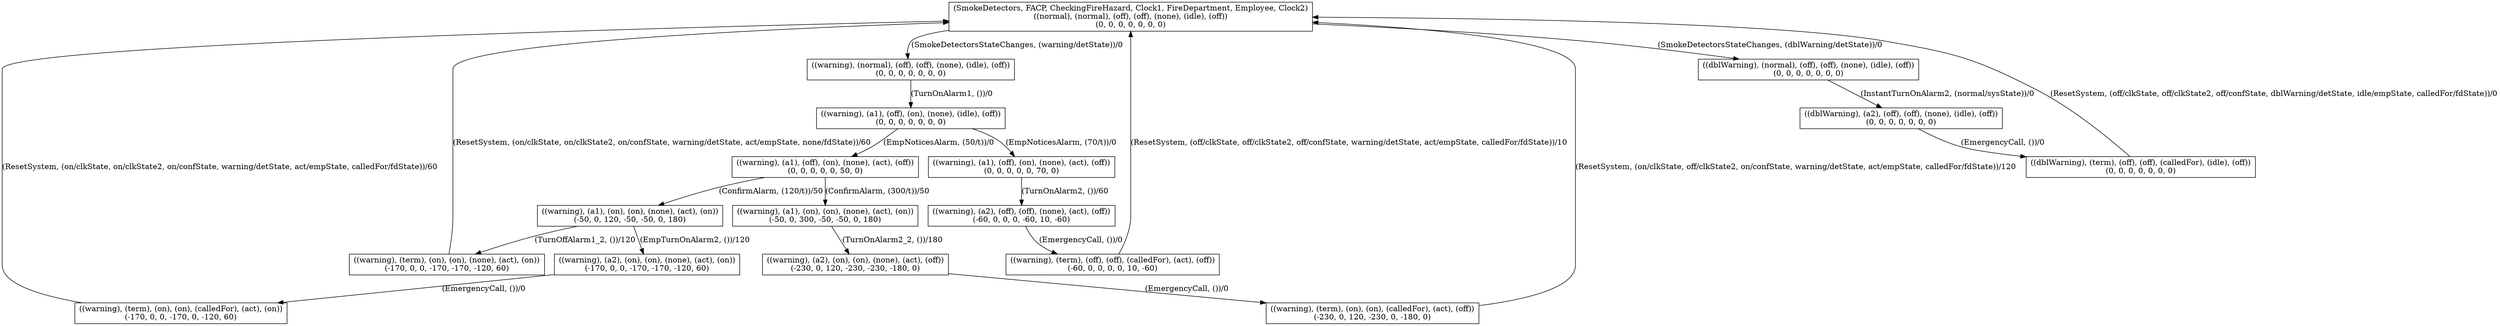 digraph G {
	rankdir=TB;
	0 [label = "(SmokeDetectors, FACP, CheckingFireHazard, Clock1, FireDepartment, Employee, Clock2)\n((normal), (normal), (off), (off), (none), (idle), (off))\n(0, 0, 0, 0, 0, 0, 0)" shape=box];
	1 [label = "((warning), (normal), (off), (off), (none), (idle), (off))\n(0, 0, 0, 0, 0, 0, 0)" shape=box];
	2 [label = "((dblWarning), (normal), (off), (off), (none), (idle), (off))\n(0, 0, 0, 0, 0, 0, 0)" shape=box];
	3 [label = "((warning), (a1), (off), (on), (none), (idle), (off))\n(0, 0, 0, 0, 0, 0, 0)" shape=box];
	4 [label = "((dblWarning), (a2), (off), (off), (none), (idle), (off))\n(0, 0, 0, 0, 0, 0, 0)" shape=box];
	5 [label = "((warning), (a1), (off), (on), (none), (act), (off))\n(0, 0, 0, 0, 0, 50, 0)" shape=box];
	6 [label = "((warning), (a1), (off), (on), (none), (act), (off))\n(0, 0, 0, 0, 0, 70, 0)" shape=box];
	7 [label = "((dblWarning), (term), (off), (off), (calledFor), (idle), (off))\n(0, 0, 0, 0, 0, 0, 0)" shape=box];
	8 [label = "((warning), (a1), (on), (on), (none), (act), (on))\n(-50, 0, 120, -50, -50, 0, 180)" shape=box];
	9 [label = "((warning), (a1), (on), (on), (none), (act), (on))\n(-50, 0, 300, -50, -50, 0, 180)" shape=box];
	10 [label = "((warning), (a2), (off), (off), (none), (act), (off))\n(-60, 0, 0, 0, -60, 10, -60)" shape=box];
	11 [label = "((warning), (term), (on), (on), (none), (act), (on))\n(-170, 0, 0, -170, -170, -120, 60)" shape=box];
	12 [label = "((warning), (a2), (on), (on), (none), (act), (on))\n(-170, 0, 0, -170, -170, -120, 60)" shape=box];
	13 [label = "((warning), (a2), (on), (on), (none), (act), (off))\n(-230, 0, 120, -230, -230, -180, 0)" shape=box];
	14 [label = "((warning), (term), (off), (off), (calledFor), (act), (off))\n(-60, 0, 0, 0, 0, 10, -60)" shape=box];
	15 [label = "((warning), (term), (on), (on), (calledFor), (act), (on))\n(-170, 0, 0, -170, 0, -120, 60)" shape=box];
	16 [label = "((warning), (term), (on), (on), (calledFor), (act), (off))\n(-230, 0, 120, -230, 0, -180, 0)" shape=box];
	0 -> 1 [label = "(SmokeDetectorsStateChanges, (warning/detState))/0"];
	0 -> 2 [label = "(SmokeDetectorsStateChanges, (dblWarning/detState))/0"];
	1 -> 3 [label = "(TurnOnAlarm1, ())/0"];
	2 -> 4 [label = "(InstantTurnOnAlarm2, (normal/sysState))/0"];
	3 -> 5 [label = "(EmpNoticesAlarm, (50/t))/0"];
	3 -> 6 [label = "(EmpNoticesAlarm, (70/t))/0"];
	4 -> 7 [label = "(EmergencyCall, ())/0"];
	5 -> 8 [label = "(ConfirmAlarm, (120/t))/50"];
	5 -> 9 [label = "(ConfirmAlarm, (300/t))/50"];
	6 -> 10 [label = "(TurnOnAlarm2, ())/60"];
	7 -> 0 [label = "(ResetSystem, (off/clkState, off/clkState2, off/confState, dblWarning/detState, idle/empState, calledFor/fdState))/0"];
	8 -> 11 [label = "(TurnOffAlarm1_2, ())/120"];
	8 -> 12 [label = "(EmpTurnOnAlarm2, ())/120"];
	9 -> 13 [label = "(TurnOnAlarm2_2, ())/180"];
	10 -> 14 [label = "(EmergencyCall, ())/0"];
	11 -> 0 [label = "(ResetSystem, (on/clkState, on/clkState2, on/confState, warning/detState, act/empState, none/fdState))/60"];
	12 -> 15 [label = "(EmergencyCall, ())/0"];
	13 -> 16 [label = "(EmergencyCall, ())/0"];
	14 -> 0 [label = "(ResetSystem, (off/clkState, off/clkState2, off/confState, warning/detState, act/empState, calledFor/fdState))/10"];
	15 -> 0 [label = "(ResetSystem, (on/clkState, on/clkState2, on/confState, warning/detState, act/empState, calledFor/fdState))/60"];
	16 -> 0 [label = "(ResetSystem, (on/clkState, off/clkState2, on/confState, warning/detState, act/empState, calledFor/fdState))/120"];
}
